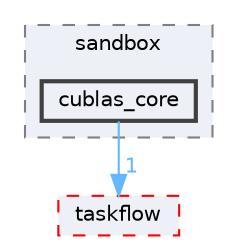 digraph "external/taskflow/sandbox/cublas_core"
{
 // LATEX_PDF_SIZE
  bgcolor="transparent";
  edge [fontname=Helvetica,fontsize=10,labelfontname=Helvetica,labelfontsize=10];
  node [fontname=Helvetica,fontsize=10,shape=box,height=0.2,width=0.4];
  compound=true
  subgraph clusterdir_4e7b7f50873fa082c47e16cba185e362 {
    graph [ bgcolor="#edf0f7", pencolor="grey50", label="sandbox", fontname=Helvetica,fontsize=10 style="filled,dashed", URL="dir_4e7b7f50873fa082c47e16cba185e362.html",tooltip=""]
  dir_4914235b12d3578f995d92f497506734 [label="cublas_core", fillcolor="#edf0f7", color="grey25", style="filled,bold", URL="dir_4914235b12d3578f995d92f497506734.html",tooltip=""];
  }
  dir_335c31d98076110d53a13c1a0e3daa75 [label="taskflow", fillcolor="#edf0f7", color="red", style="filled,dashed", URL="dir_335c31d98076110d53a13c1a0e3daa75.html",tooltip=""];
  dir_4914235b12d3578f995d92f497506734->dir_335c31d98076110d53a13c1a0e3daa75 [headlabel="1", labeldistance=1.5 headhref="dir_000173_000820.html" href="dir_000173_000820.html" color="steelblue1" fontcolor="steelblue1"];
}
